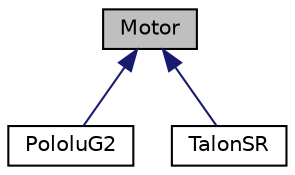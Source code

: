 digraph "Motor"
{
  edge [fontname="Helvetica",fontsize="10",labelfontname="Helvetica",labelfontsize="10"];
  node [fontname="Helvetica",fontsize="10",shape=record];
  Node1 [label="Motor",height=0.2,width=0.4,color="black", fillcolor="grey75", style="filled", fontcolor="black"];
  Node1 -> Node2 [dir="back",color="midnightblue",fontsize="10",style="solid",fontname="Helvetica"];
  Node2 [label="PololuG2",height=0.2,width=0.4,color="black", fillcolor="white", style="filled",URL="$classPololuG2.html",tooltip="Controlls PololuG2 motor drivers. "];
  Node1 -> Node3 [dir="back",color="midnightblue",fontsize="10",style="solid",fontname="Helvetica"];
  Node3 [label="TalonSR",height=0.2,width=0.4,color="black", fillcolor="white", style="filled",URL="$classTalonSR.html",tooltip="Controls TalonSR motor controller. "];
}
